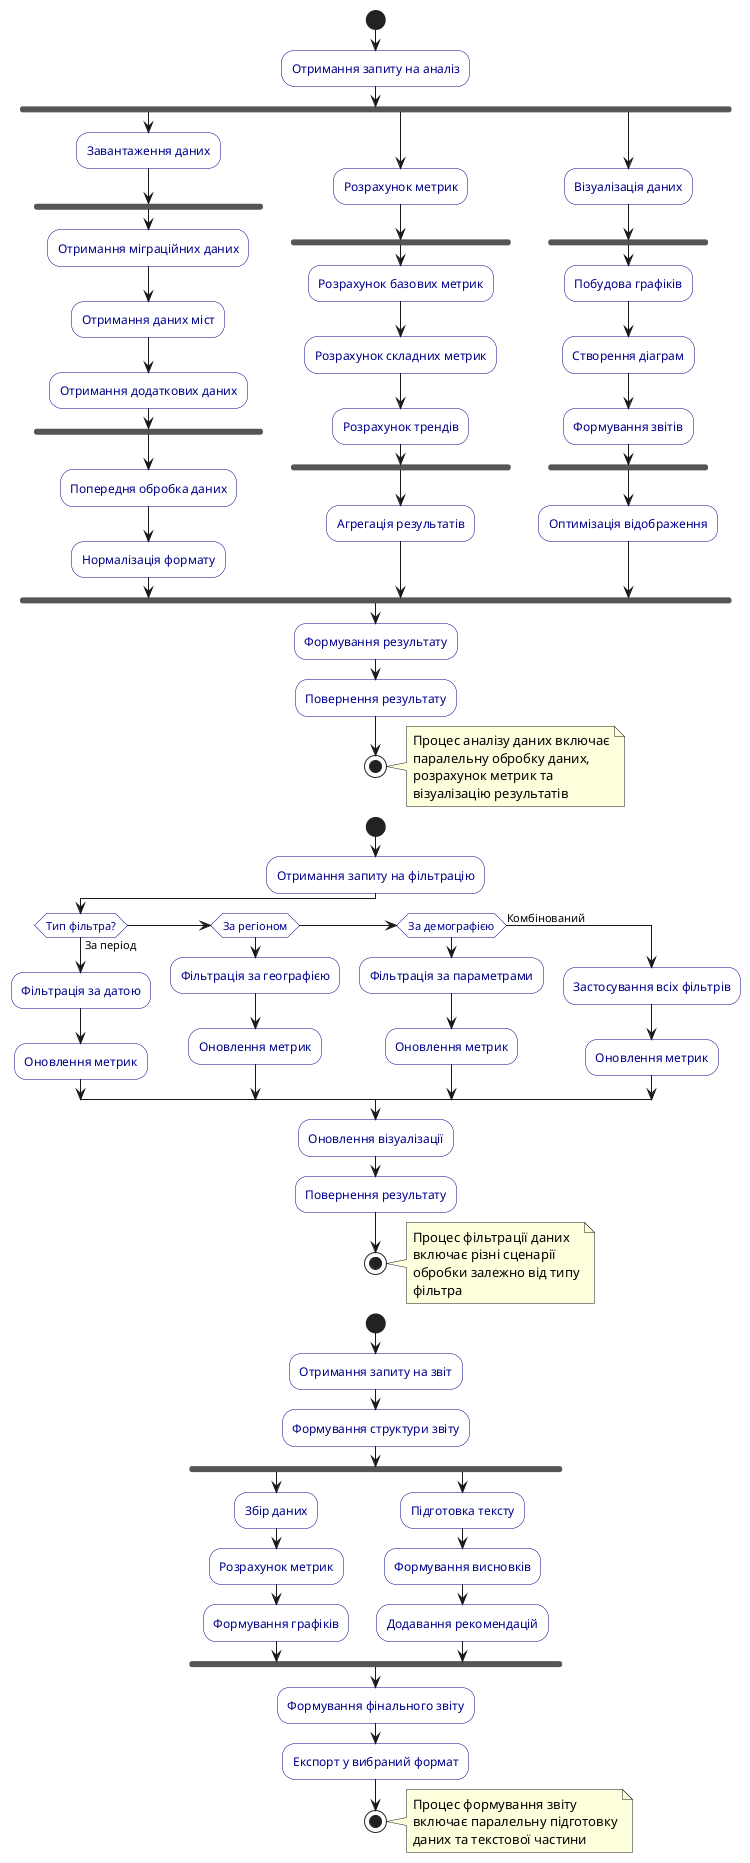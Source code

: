 @startuml
skinparam activity {
  BackgroundColor White
  BorderColor DarkBlue
  FontColor DarkBlue
}

start
:Отримання запиту на аналіз;
fork
  :Завантаження даних;
  fork
    :Отримання міграційних даних;
    :Отримання даних міст;
    :Отримання додаткових даних;
  end fork
  :Попередня обробка даних;
  :Нормалізація формату;
fork again
  :Розрахунок метрик;
  fork
    :Розрахунок базових метрик;
    :Розрахунок складних метрик;
    :Розрахунок трендів;
  end fork
  :Агрегація результатів;
fork again
  :Візуалізація даних;
  fork
    :Побудова графіків;
    :Створення діаграм;
    :Формування звітів;
  end fork
  :Оптимізація відображення;
end fork
:Формування результату;
:Повернення результату;
stop

note right
  Процес аналізу даних включає
  паралельну обробку даних,
  розрахунок метрик та
  візуалізацію результатів
end note

start
:Отримання запиту на фільтрацію;
if (Тип фільтра?) then (За період)
  :Фільтрація за датою;
  :Оновлення метрик;
else if (За регіоном) then
  :Фільтрація за географією;
  :Оновлення метрик;
else if (За демографією) then
  :Фільтрація за параметрами;
  :Оновлення метрик;
else (Комбінований)
  :Застосування всіх фільтрів;
  :Оновлення метрик;
endif
:Оновлення візуалізації;
:Повернення результату;
stop

note right
  Процес фільтрації даних
  включає різні сценарії
  обробки залежно від типу
  фільтра
end note

start
:Отримання запиту на звіт;
:Формування структури звіту;
fork
  :Збір даних;
  :Розрахунок метрик;
  :Формування графіків;
fork again
  :Підготовка тексту;
  :Формування висновків;
  :Додавання рекомендацій;
end fork
:Формування фінального звіту;
:Експорт у вибраний формат;
stop

note right
  Процес формування звіту
  включає паралельну підготовку
  даних та текстової частини
end note
@enduml 